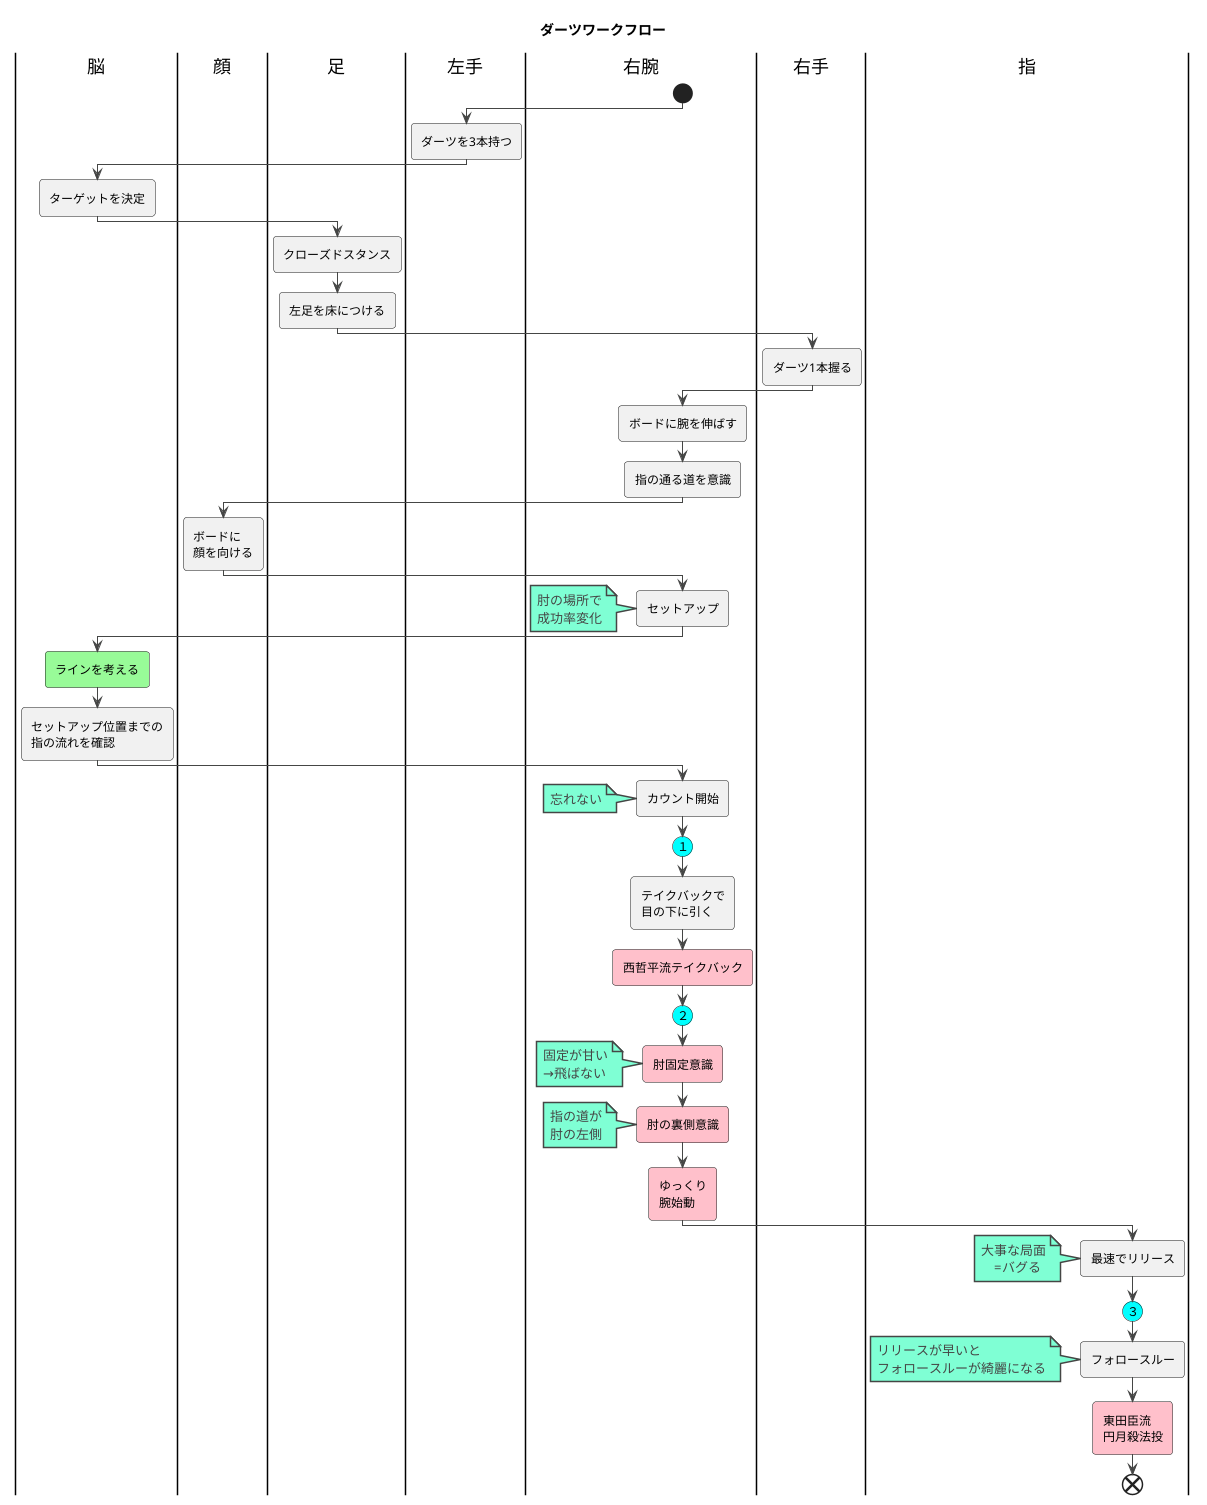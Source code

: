 @startuml
title ダーツワークフロー



!theme vibrant

|脳|
|顔|
|足|
|左手|
|右腕|
start
|左手|
:ダーツを3本持つ;
|脳|
:ターゲットを決定;
|足|
:クローズドスタンス;
:左足を床につける;
|右手|
:ダーツ1本握る;
|右腕|
:ボードに腕を伸ばす;

/'
################
##pink:腕を一番右側
#まで伸ばす;
################
'/
:指の通る道を意識;
|顔|
:ボードに
顔を向ける;
|右腕|
:セットアップ;
/'
################
':60°ぐらいに構える;
################
'/
note
肘の場所で
成功率変化
end note
|脳|

#palegreen:ラインを考える;

:セットアップ位置までの
指の流れを確認;

|右腕|
:カウント開始;

note
    忘れない
end note


#Aqua:(１)


:テイクバックで
目の下に引く;

#pink:西哲平流テイクバック;

#Aqua:(２)


#pink:肘固定意識;

note
    固定が甘い
    →飛ばない
end note

#pink:肘の裏側意識;

note
    指の道が
    肘の左側
end note

|右腕|
#pink:ゆっくり
腕始動;
|指|
:最速でリリース;
note
    大事な局面
        =バグる 
end note


#Aqua:(３)


:フォロースルー;

note
  リリースが早いと
  フォロースルーが綺麗になる
end note
#pink:東田臣流
円月殺法投;
end 

@enduml
